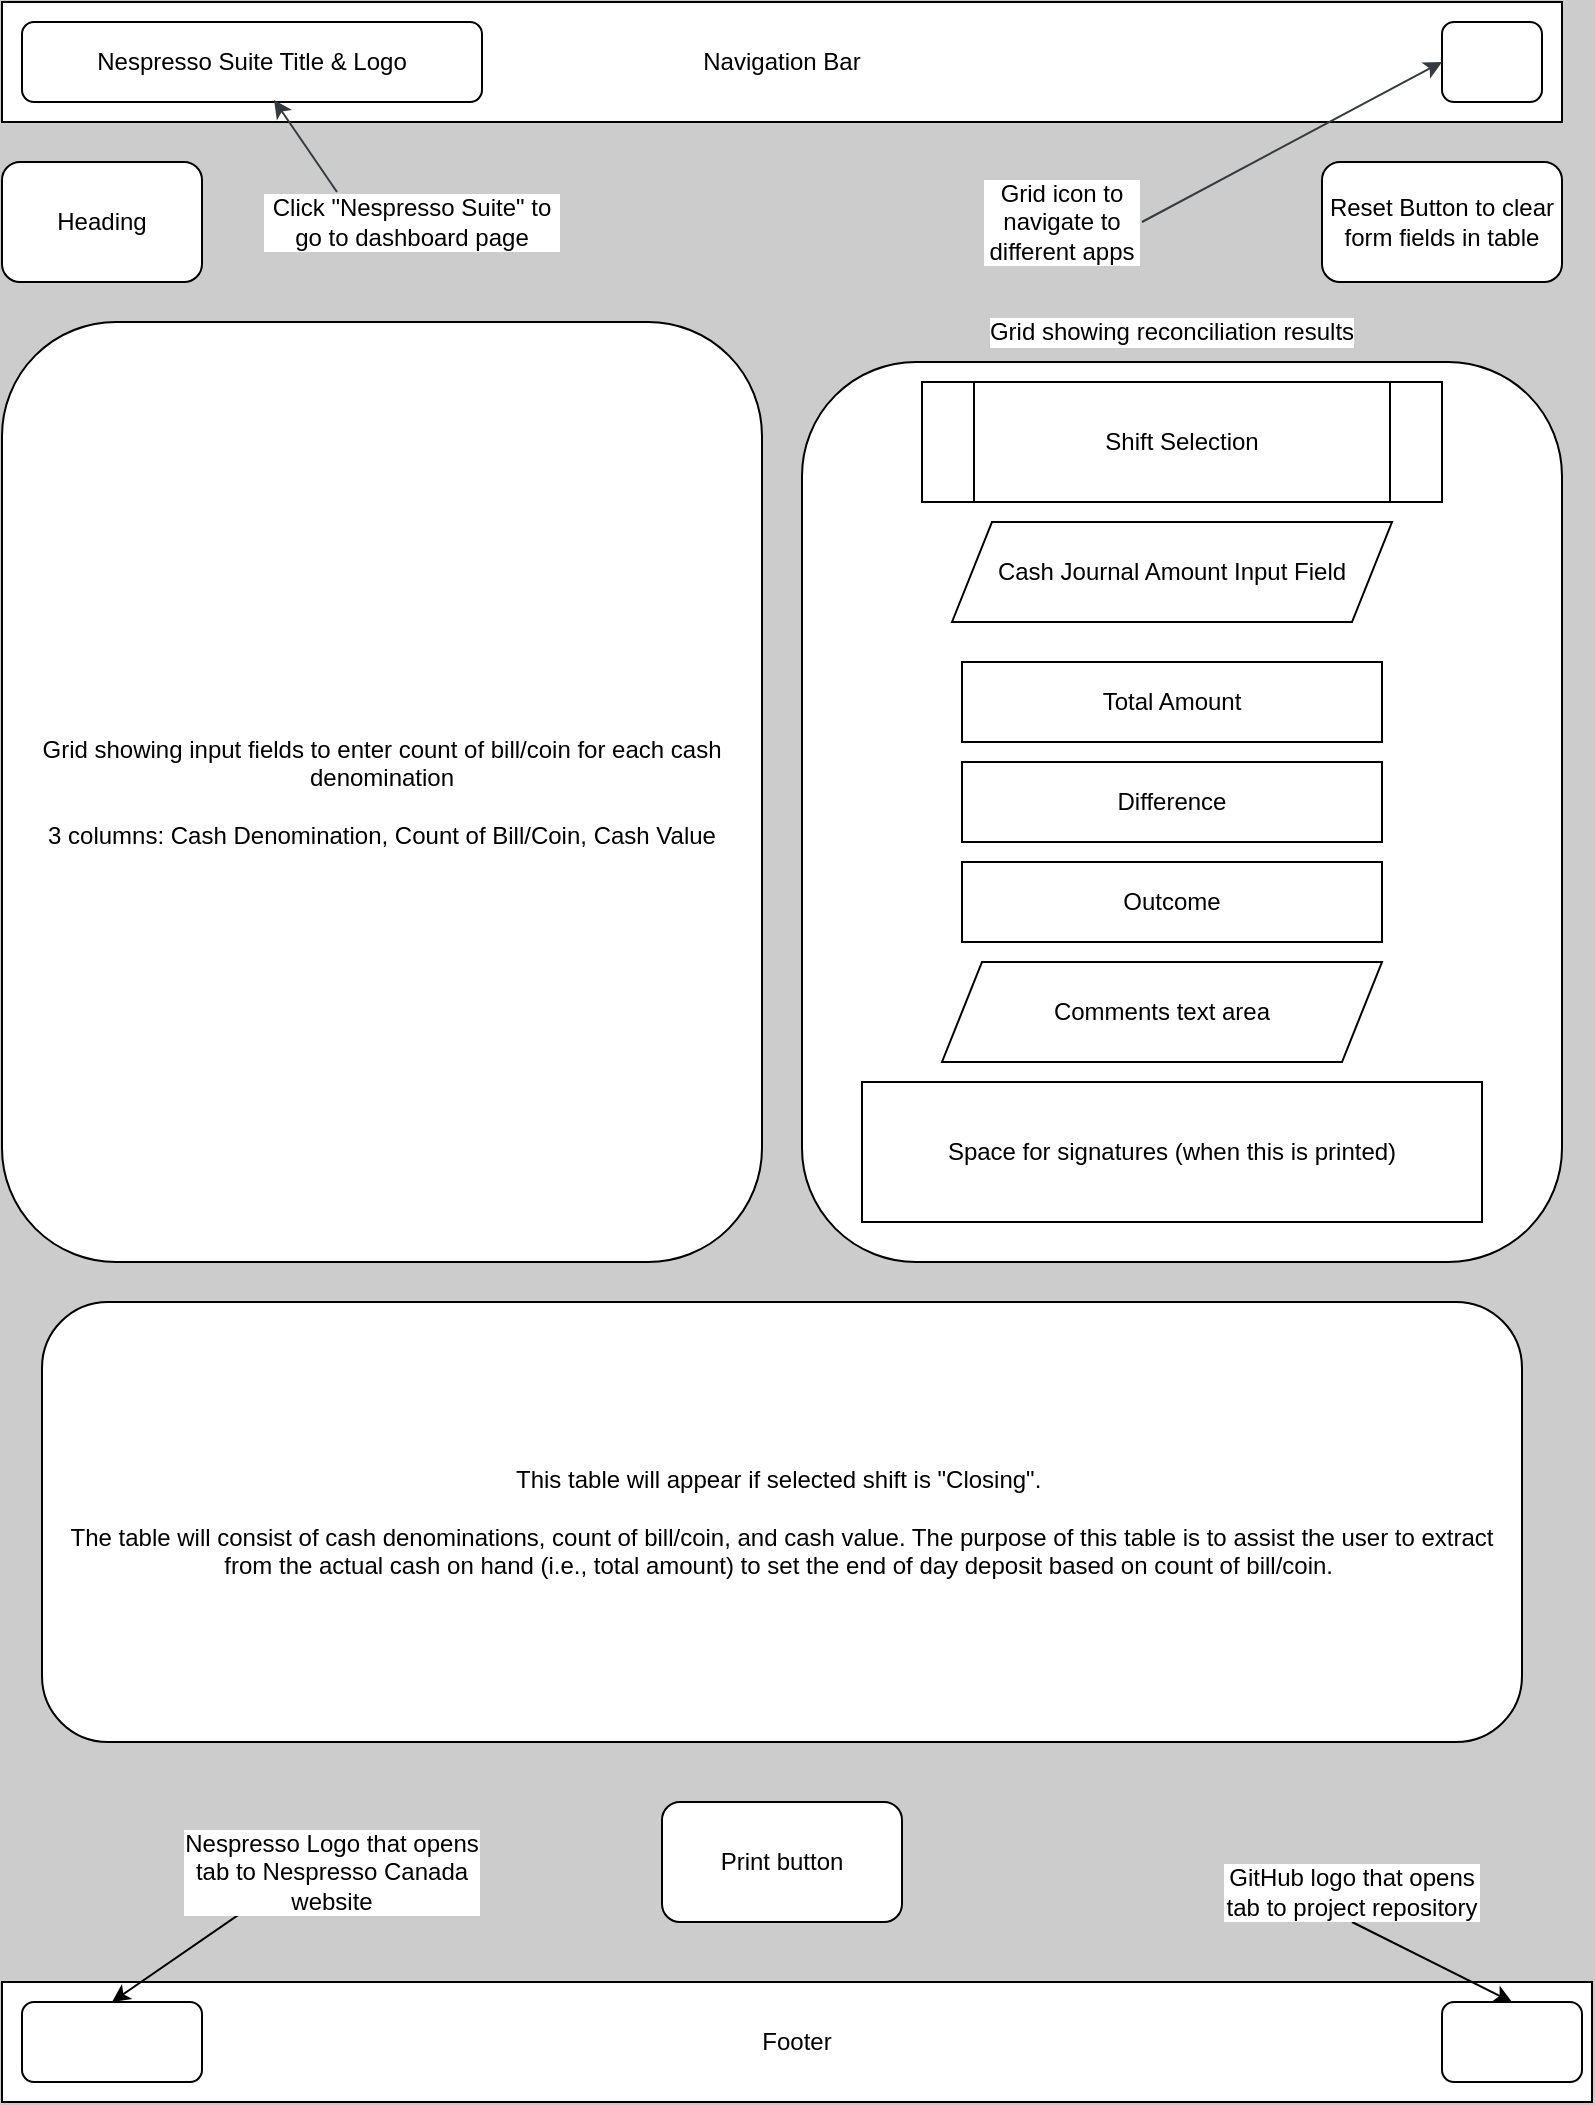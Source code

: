 <mxfile>
    <diagram id="RxPv6xupyiPjXx5Fq1Mp" name="Cash Reconciliation">
        <mxGraphModel dx="832" dy="467" grid="1" gridSize="10" guides="1" tooltips="1" connect="1" arrows="1" fold="1" page="1" pageScale="1" pageWidth="850" pageHeight="1100" background="#CCCCCC" math="0" shadow="0">
            <root>
                <mxCell id="0"/>
                <mxCell id="1" parent="0"/>
                <mxCell id="2" value="Navigation Bar" style="rounded=0;whiteSpace=wrap;html=1;" parent="1" vertex="1">
                    <mxGeometry x="20" y="20" width="780" height="60" as="geometry"/>
                </mxCell>
                <mxCell id="3" value="Footer" style="rounded=0;whiteSpace=wrap;html=1;" parent="1" vertex="1">
                    <mxGeometry x="20" y="1010" width="795" height="60" as="geometry"/>
                </mxCell>
                <mxCell id="rbakoWBd-FfG9HpFcR_M-8" value="" style="rounded=1;whiteSpace=wrap;html=1;" parent="1" vertex="1">
                    <mxGeometry x="740" y="30" width="50" height="40" as="geometry"/>
                </mxCell>
                <mxCell id="rbakoWBd-FfG9HpFcR_M-9" value="Nespresso Suite Title &amp;amp; Logo" style="rounded=1;whiteSpace=wrap;html=1;" parent="1" vertex="1">
                    <mxGeometry x="30" y="30" width="230" height="40" as="geometry"/>
                </mxCell>
                <mxCell id="rbakoWBd-FfG9HpFcR_M-11" style="edgeStyle=none;html=1;exitX=1;exitY=0.5;exitDx=0;exitDy=0;entryX=0;entryY=0.5;entryDx=0;entryDy=0;labelBorderColor=#FFFFFF;textShadow=1;fillColor=#f9f7ed;strokeColor=#36393d;" parent="1" source="rbakoWBd-FfG9HpFcR_M-10" target="rbakoWBd-FfG9HpFcR_M-8" edge="1">
                    <mxGeometry relative="1" as="geometry"/>
                </mxCell>
                <mxCell id="rbakoWBd-FfG9HpFcR_M-10" value="Grid icon to navigate to different apps" style="text;html=1;align=center;verticalAlign=middle;whiteSpace=wrap;rounded=0;labelBackgroundColor=#FFFFFF;" parent="1" vertex="1">
                    <mxGeometry x="510" y="100" width="80" height="60" as="geometry"/>
                </mxCell>
                <mxCell id="rbakoWBd-FfG9HpFcR_M-12" value="Click &quot;Nespresso Suite&quot; to go to dashboard page" style="text;html=1;align=center;verticalAlign=middle;whiteSpace=wrap;rounded=0;labelBackgroundColor=#FFFFFF;" parent="1" vertex="1">
                    <mxGeometry x="150" y="115" width="150" height="30" as="geometry"/>
                </mxCell>
                <mxCell id="rbakoWBd-FfG9HpFcR_M-13" style="edgeStyle=none;html=1;exitX=0.25;exitY=0;exitDx=0;exitDy=0;entryX=0.548;entryY=0.975;entryDx=0;entryDy=0;entryPerimeter=0;labelBorderColor=#FFFFFF;textShadow=1;fillColor=#f9f7ed;strokeColor=#36393d;" parent="1" source="rbakoWBd-FfG9HpFcR_M-12" target="rbakoWBd-FfG9HpFcR_M-9" edge="1">
                    <mxGeometry relative="1" as="geometry"/>
                </mxCell>
                <mxCell id="7" value="" style="rounded=1;whiteSpace=wrap;html=1;" parent="1" vertex="1">
                    <mxGeometry x="30" y="1020" width="90" height="40" as="geometry"/>
                </mxCell>
                <mxCell id="8" value="" style="rounded=1;whiteSpace=wrap;html=1;" parent="1" vertex="1">
                    <mxGeometry x="740" y="1020" width="70" height="40" as="geometry"/>
                </mxCell>
                <mxCell id="10" style="edgeStyle=none;html=1;exitX=0.25;exitY=1;exitDx=0;exitDy=0;entryX=0.5;entryY=0;entryDx=0;entryDy=0;" parent="1" source="9" target="7" edge="1">
                    <mxGeometry relative="1" as="geometry"/>
                </mxCell>
                <mxCell id="9" value="Nespresso Logo that opens tab to Nespresso Canada website" style="text;html=1;align=center;verticalAlign=middle;whiteSpace=wrap;rounded=0;labelBackgroundColor=#FFFFFF;" parent="1" vertex="1">
                    <mxGeometry x="110" y="940" width="150" height="30" as="geometry"/>
                </mxCell>
                <mxCell id="12" style="edgeStyle=none;html=1;exitX=0.5;exitY=1;exitDx=0;exitDy=0;entryX=0.5;entryY=0;entryDx=0;entryDy=0;" parent="1" source="11" target="8" edge="1">
                    <mxGeometry relative="1" as="geometry"/>
                </mxCell>
                <mxCell id="11" value="GitHub logo that opens tab to project repository" style="text;html=1;align=center;verticalAlign=middle;whiteSpace=wrap;rounded=0;labelBackgroundColor=#FFFFFF;" parent="1" vertex="1">
                    <mxGeometry x="630" y="950" width="130" height="30" as="geometry"/>
                </mxCell>
                <mxCell id="15" value="Grid showing input fields to enter count of bill/coin for each cash denomination&lt;div&gt;&lt;br&gt;&lt;/div&gt;&lt;div&gt;3 columns: Cash Denomination, Count of Bill/Coin, Cash Value&lt;/div&gt;" style="rounded=1;whiteSpace=wrap;html=1;" parent="1" vertex="1">
                    <mxGeometry x="20" y="180" width="380" height="470" as="geometry"/>
                </mxCell>
                <mxCell id="16" value="" style="rounded=1;whiteSpace=wrap;html=1;" parent="1" vertex="1">
                    <mxGeometry x="420" y="200" width="380" height="450" as="geometry"/>
                </mxCell>
                <mxCell id="17" value="Grid showing reconciliation results" style="text;html=1;align=center;verticalAlign=middle;whiteSpace=wrap;rounded=0;labelBackgroundColor=default;" parent="1" vertex="1">
                    <mxGeometry x="450" y="170" width="310" height="30" as="geometry"/>
                </mxCell>
                <mxCell id="18" value="Cash Journal Amount Input Field" style="shape=parallelogram;perimeter=parallelogramPerimeter;whiteSpace=wrap;html=1;fixedSize=1;" parent="1" vertex="1">
                    <mxGeometry x="495" y="280" width="220" height="50" as="geometry"/>
                </mxCell>
                <mxCell id="20" value="Comments text area" style="shape=parallelogram;perimeter=parallelogramPerimeter;whiteSpace=wrap;html=1;fixedSize=1;" parent="1" vertex="1">
                    <mxGeometry x="490" y="500" width="220" height="50" as="geometry"/>
                </mxCell>
                <mxCell id="21" value="Total Amount" style="rounded=0;whiteSpace=wrap;html=1;" parent="1" vertex="1">
                    <mxGeometry x="500" y="350" width="210" height="40" as="geometry"/>
                </mxCell>
                <mxCell id="22" value="Difference" style="rounded=0;whiteSpace=wrap;html=1;" parent="1" vertex="1">
                    <mxGeometry x="500" y="400" width="210" height="40" as="geometry"/>
                </mxCell>
                <mxCell id="23" value="Outcome" style="rounded=0;whiteSpace=wrap;html=1;" parent="1" vertex="1">
                    <mxGeometry x="500" y="450" width="210" height="40" as="geometry"/>
                </mxCell>
                <mxCell id="24" value="Shift Selection" style="shape=process;whiteSpace=wrap;html=1;backgroundOutline=1;" parent="1" vertex="1">
                    <mxGeometry x="480" y="210" width="260" height="60" as="geometry"/>
                </mxCell>
                <mxCell id="26" value="Space for signatures (when this is printed)" style="rounded=0;whiteSpace=wrap;html=1;" parent="1" vertex="1">
                    <mxGeometry x="450" y="560" width="310" height="70" as="geometry"/>
                </mxCell>
                <mxCell id="27" value="Print button" style="rounded=1;whiteSpace=wrap;html=1;" parent="1" vertex="1">
                    <mxGeometry x="350" y="920" width="120" height="60" as="geometry"/>
                </mxCell>
                <mxCell id="28" value="Heading" style="rounded=1;whiteSpace=wrap;html=1;" parent="1" vertex="1">
                    <mxGeometry x="20" y="100" width="100" height="60" as="geometry"/>
                </mxCell>
                <mxCell id="29" value="Reset Button to clear form fields in table" style="rounded=1;whiteSpace=wrap;html=1;" parent="1" vertex="1">
                    <mxGeometry x="680" y="100" width="120" height="60" as="geometry"/>
                </mxCell>
                <mxCell id="30" value="This table will appear if selected shift is &quot;Closing&quot;.&amp;nbsp;&lt;div&gt;&lt;br&gt;&lt;/div&gt;&lt;div&gt;The table will consist of cash denominations, count of bill/coin, and cash value. The purpose of this table is to assist the user to extract from the actual cash on hand (i.e., total amount) to set the end of day deposit based on count of bill/coin.&amp;nbsp;&lt;/div&gt;" style="rounded=1;whiteSpace=wrap;html=1;" vertex="1" parent="1">
                    <mxGeometry x="40" y="670" width="740" height="220" as="geometry"/>
                </mxCell>
            </root>
        </mxGraphModel>
    </diagram>
</mxfile>